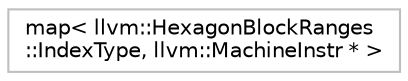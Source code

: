 digraph "Graphical Class Hierarchy"
{
 // LATEX_PDF_SIZE
  bgcolor="transparent";
  edge [fontname="Helvetica",fontsize="10",labelfontname="Helvetica",labelfontsize="10"];
  node [fontname="Helvetica",fontsize="10",shape=record];
  rankdir="LR";
  Node0 [label="map\< llvm::HexagonBlockRanges\l::IndexType, llvm::MachineInstr * \>",height=0.2,width=0.4,color="grey75",tooltip=" "];
}
